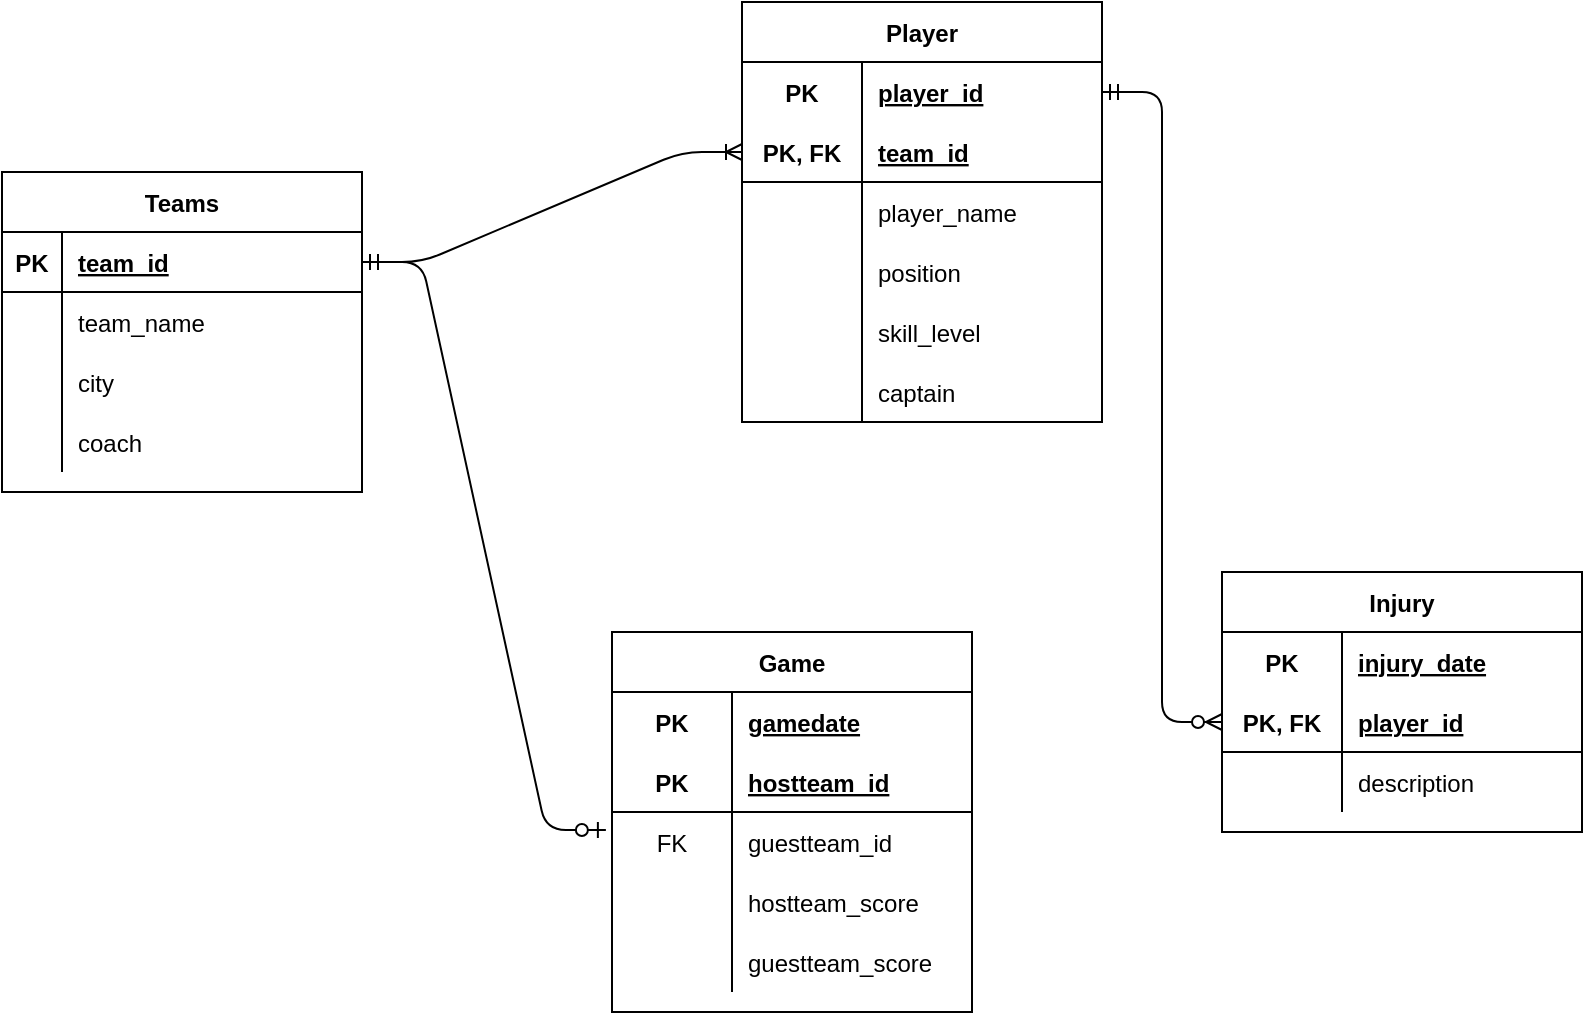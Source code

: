 <mxfile version="13.7.3" type="device"><diagram id="R2lEEEUBdFMjLlhIrx00" name="Page-1"><mxGraphModel dx="852" dy="494" grid="1" gridSize="10" guides="1" tooltips="1" connect="1" arrows="1" fold="1" page="1" pageScale="1" pageWidth="850" pageHeight="1100" math="0" shadow="0" extFonts="Permanent Marker^https://fonts.googleapis.com/css?family=Permanent+Marker"><root><mxCell id="0"/><mxCell id="1" parent="0"/><mxCell id="wFqKpkFyAmEif27ebf0d-17" value="Player" style="shape=table;startSize=30;container=1;collapsible=1;childLayout=tableLayout;fixedRows=1;rowLines=0;fontStyle=1;align=center;resizeLast=1;" parent="1" vertex="1"><mxGeometry x="400" y="265" width="180" height="210" as="geometry"/></mxCell><mxCell id="wFqKpkFyAmEif27ebf0d-18" value="" style="shape=partialRectangle;collapsible=0;dropTarget=0;pointerEvents=0;fillColor=none;top=0;left=0;bottom=0;right=0;points=[[0,0.5],[1,0.5]];portConstraint=eastwest;" parent="wFqKpkFyAmEif27ebf0d-17" vertex="1"><mxGeometry y="30" width="180" height="30" as="geometry"/></mxCell><mxCell id="wFqKpkFyAmEif27ebf0d-19" value="PK" style="shape=partialRectangle;connectable=0;fillColor=none;top=0;left=0;bottom=0;right=0;fontStyle=1;overflow=hidden;" parent="wFqKpkFyAmEif27ebf0d-18" vertex="1"><mxGeometry width="60" height="30" as="geometry"/></mxCell><mxCell id="wFqKpkFyAmEif27ebf0d-20" value="player_id" style="shape=partialRectangle;connectable=0;fillColor=none;top=0;left=0;bottom=0;right=0;align=left;spacingLeft=6;fontStyle=5;overflow=hidden;" parent="wFqKpkFyAmEif27ebf0d-18" vertex="1"><mxGeometry x="60" width="120" height="30" as="geometry"/></mxCell><mxCell id="wFqKpkFyAmEif27ebf0d-21" value="" style="shape=partialRectangle;collapsible=0;dropTarget=0;pointerEvents=0;fillColor=none;top=0;left=0;bottom=1;right=0;points=[[0,0.5],[1,0.5]];portConstraint=eastwest;" parent="wFqKpkFyAmEif27ebf0d-17" vertex="1"><mxGeometry y="60" width="180" height="30" as="geometry"/></mxCell><mxCell id="wFqKpkFyAmEif27ebf0d-22" value="PK, FK" style="shape=partialRectangle;connectable=0;fillColor=none;top=0;left=0;bottom=0;right=0;fontStyle=1;overflow=hidden;" parent="wFqKpkFyAmEif27ebf0d-21" vertex="1"><mxGeometry width="60" height="30" as="geometry"/></mxCell><mxCell id="wFqKpkFyAmEif27ebf0d-23" value="team_id" style="shape=partialRectangle;connectable=0;fillColor=none;top=0;left=0;bottom=0;right=0;align=left;spacingLeft=6;fontStyle=5;overflow=hidden;" parent="wFqKpkFyAmEif27ebf0d-21" vertex="1"><mxGeometry x="60" width="120" height="30" as="geometry"/></mxCell><mxCell id="wFqKpkFyAmEif27ebf0d-24" value="" style="shape=partialRectangle;collapsible=0;dropTarget=0;pointerEvents=0;fillColor=none;top=0;left=0;bottom=0;right=0;points=[[0,0.5],[1,0.5]];portConstraint=eastwest;" parent="wFqKpkFyAmEif27ebf0d-17" vertex="1"><mxGeometry y="90" width="180" height="30" as="geometry"/></mxCell><mxCell id="wFqKpkFyAmEif27ebf0d-25" value="" style="shape=partialRectangle;connectable=0;fillColor=none;top=0;left=0;bottom=0;right=0;editable=1;overflow=hidden;" parent="wFqKpkFyAmEif27ebf0d-24" vertex="1"><mxGeometry width="60" height="30" as="geometry"/></mxCell><mxCell id="wFqKpkFyAmEif27ebf0d-26" value="player_name" style="shape=partialRectangle;connectable=0;fillColor=none;top=0;left=0;bottom=0;right=0;align=left;spacingLeft=6;overflow=hidden;" parent="wFqKpkFyAmEif27ebf0d-24" vertex="1"><mxGeometry x="60" width="120" height="30" as="geometry"/></mxCell><mxCell id="wFqKpkFyAmEif27ebf0d-27" value="" style="shape=partialRectangle;collapsible=0;dropTarget=0;pointerEvents=0;fillColor=none;top=0;left=0;bottom=0;right=0;points=[[0,0.5],[1,0.5]];portConstraint=eastwest;" parent="wFqKpkFyAmEif27ebf0d-17" vertex="1"><mxGeometry y="120" width="180" height="30" as="geometry"/></mxCell><mxCell id="wFqKpkFyAmEif27ebf0d-28" value="" style="shape=partialRectangle;connectable=0;fillColor=none;top=0;left=0;bottom=0;right=0;editable=1;overflow=hidden;" parent="wFqKpkFyAmEif27ebf0d-27" vertex="1"><mxGeometry width="60" height="30" as="geometry"/></mxCell><mxCell id="wFqKpkFyAmEif27ebf0d-29" value="position" style="shape=partialRectangle;connectable=0;fillColor=none;top=0;left=0;bottom=0;right=0;align=left;spacingLeft=6;overflow=hidden;" parent="wFqKpkFyAmEif27ebf0d-27" vertex="1"><mxGeometry x="60" width="120" height="30" as="geometry"/></mxCell><mxCell id="wFqKpkFyAmEif27ebf0d-30" value="" style="shape=partialRectangle;collapsible=0;dropTarget=0;pointerEvents=0;fillColor=none;top=0;left=0;bottom=0;right=0;points=[[0,0.5],[1,0.5]];portConstraint=eastwest;" parent="wFqKpkFyAmEif27ebf0d-17" vertex="1"><mxGeometry y="150" width="180" height="30" as="geometry"/></mxCell><mxCell id="wFqKpkFyAmEif27ebf0d-31" value="" style="shape=partialRectangle;connectable=0;fillColor=none;top=0;left=0;bottom=0;right=0;editable=1;overflow=hidden;" parent="wFqKpkFyAmEif27ebf0d-30" vertex="1"><mxGeometry width="60" height="30" as="geometry"/></mxCell><mxCell id="wFqKpkFyAmEif27ebf0d-32" value="skill_level" style="shape=partialRectangle;connectable=0;fillColor=none;top=0;left=0;bottom=0;right=0;align=left;spacingLeft=6;overflow=hidden;" parent="wFqKpkFyAmEif27ebf0d-30" vertex="1"><mxGeometry x="60" width="120" height="30" as="geometry"/></mxCell><mxCell id="wFqKpkFyAmEif27ebf0d-33" value="" style="shape=partialRectangle;collapsible=0;dropTarget=0;pointerEvents=0;fillColor=none;top=0;left=0;bottom=0;right=0;points=[[0,0.5],[1,0.5]];portConstraint=eastwest;" parent="wFqKpkFyAmEif27ebf0d-17" vertex="1"><mxGeometry y="180" width="180" height="30" as="geometry"/></mxCell><mxCell id="wFqKpkFyAmEif27ebf0d-34" value="" style="shape=partialRectangle;connectable=0;fillColor=none;top=0;left=0;bottom=0;right=0;editable=1;overflow=hidden;" parent="wFqKpkFyAmEif27ebf0d-33" vertex="1"><mxGeometry width="60" height="30" as="geometry"/></mxCell><mxCell id="wFqKpkFyAmEif27ebf0d-35" value="captain" style="shape=partialRectangle;connectable=0;fillColor=none;top=0;left=0;bottom=0;right=0;align=left;spacingLeft=6;overflow=hidden;" parent="wFqKpkFyAmEif27ebf0d-33" vertex="1"><mxGeometry x="60" width="120" height="30" as="geometry"/></mxCell><mxCell id="wFqKpkFyAmEif27ebf0d-55" value="" style="edgeStyle=entityRelationEdgeStyle;fontSize=12;html=1;endArrow=ERoneToMany;startArrow=ERmandOne;exitX=1;exitY=0.5;exitDx=0;exitDy=0;entryX=0;entryY=0.5;entryDx=0;entryDy=0;" parent="1" source="wFqKpkFyAmEif27ebf0d-2" target="wFqKpkFyAmEif27ebf0d-21" edge="1"><mxGeometry width="100" height="100" relative="1" as="geometry"><mxPoint x="280" y="380" as="sourcePoint"/><mxPoint x="380" y="280" as="targetPoint"/></mxGeometry></mxCell><mxCell id="wFqKpkFyAmEif27ebf0d-1" value="Teams" style="shape=table;startSize=30;container=1;collapsible=1;childLayout=tableLayout;fixedRows=1;rowLines=0;fontStyle=1;align=center;resizeLast=1;" parent="1" vertex="1"><mxGeometry x="30" y="350" width="180" height="160" as="geometry"/></mxCell><mxCell id="wFqKpkFyAmEif27ebf0d-2" value="" style="shape=partialRectangle;collapsible=0;dropTarget=0;pointerEvents=0;fillColor=none;top=0;left=0;bottom=1;right=0;points=[[0,0.5],[1,0.5]];portConstraint=eastwest;" parent="wFqKpkFyAmEif27ebf0d-1" vertex="1"><mxGeometry y="30" width="180" height="30" as="geometry"/></mxCell><mxCell id="wFqKpkFyAmEif27ebf0d-3" value="PK" style="shape=partialRectangle;connectable=0;fillColor=none;top=0;left=0;bottom=0;right=0;fontStyle=1;overflow=hidden;" parent="wFqKpkFyAmEif27ebf0d-2" vertex="1"><mxGeometry width="30" height="30" as="geometry"/></mxCell><mxCell id="wFqKpkFyAmEif27ebf0d-4" value="team_id" style="shape=partialRectangle;connectable=0;fillColor=none;top=0;left=0;bottom=0;right=0;align=left;spacingLeft=6;fontStyle=5;overflow=hidden;" parent="wFqKpkFyAmEif27ebf0d-2" vertex="1"><mxGeometry x="30" width="150" height="30" as="geometry"/></mxCell><mxCell id="wFqKpkFyAmEif27ebf0d-5" value="" style="shape=partialRectangle;collapsible=0;dropTarget=0;pointerEvents=0;fillColor=none;top=0;left=0;bottom=0;right=0;points=[[0,0.5],[1,0.5]];portConstraint=eastwest;" parent="wFqKpkFyAmEif27ebf0d-1" vertex="1"><mxGeometry y="60" width="180" height="30" as="geometry"/></mxCell><mxCell id="wFqKpkFyAmEif27ebf0d-6" value="" style="shape=partialRectangle;connectable=0;fillColor=none;top=0;left=0;bottom=0;right=0;editable=1;overflow=hidden;" parent="wFqKpkFyAmEif27ebf0d-5" vertex="1"><mxGeometry width="30" height="30" as="geometry"/></mxCell><mxCell id="wFqKpkFyAmEif27ebf0d-7" value="team_name" style="shape=partialRectangle;connectable=0;fillColor=none;top=0;left=0;bottom=0;right=0;align=left;spacingLeft=6;overflow=hidden;" parent="wFqKpkFyAmEif27ebf0d-5" vertex="1"><mxGeometry x="30" width="150" height="30" as="geometry"/></mxCell><mxCell id="wFqKpkFyAmEif27ebf0d-8" value="" style="shape=partialRectangle;collapsible=0;dropTarget=0;pointerEvents=0;fillColor=none;top=0;left=0;bottom=0;right=0;points=[[0,0.5],[1,0.5]];portConstraint=eastwest;" parent="wFqKpkFyAmEif27ebf0d-1" vertex="1"><mxGeometry y="90" width="180" height="30" as="geometry"/></mxCell><mxCell id="wFqKpkFyAmEif27ebf0d-9" value="" style="shape=partialRectangle;connectable=0;fillColor=none;top=0;left=0;bottom=0;right=0;editable=1;overflow=hidden;" parent="wFqKpkFyAmEif27ebf0d-8" vertex="1"><mxGeometry width="30" height="30" as="geometry"/></mxCell><mxCell id="wFqKpkFyAmEif27ebf0d-10" value="city" style="shape=partialRectangle;connectable=0;fillColor=none;top=0;left=0;bottom=0;right=0;align=left;spacingLeft=6;overflow=hidden;" parent="wFqKpkFyAmEif27ebf0d-8" vertex="1"><mxGeometry x="30" width="150" height="30" as="geometry"/></mxCell><mxCell id="wFqKpkFyAmEif27ebf0d-14" value="" style="shape=partialRectangle;collapsible=0;dropTarget=0;pointerEvents=0;fillColor=none;top=0;left=0;bottom=0;right=0;points=[[0,0.5],[1,0.5]];portConstraint=eastwest;" parent="wFqKpkFyAmEif27ebf0d-1" vertex="1"><mxGeometry y="120" width="180" height="30" as="geometry"/></mxCell><mxCell id="wFqKpkFyAmEif27ebf0d-15" value="" style="shape=partialRectangle;connectable=0;fillColor=none;top=0;left=0;bottom=0;right=0;editable=1;overflow=hidden;" parent="wFqKpkFyAmEif27ebf0d-14" vertex="1"><mxGeometry width="30" height="30" as="geometry"/></mxCell><mxCell id="wFqKpkFyAmEif27ebf0d-16" value="coach" style="shape=partialRectangle;connectable=0;fillColor=none;top=0;left=0;bottom=0;right=0;align=left;spacingLeft=6;overflow=hidden;" parent="wFqKpkFyAmEif27ebf0d-14" vertex="1"><mxGeometry x="30" width="150" height="30" as="geometry"/></mxCell><mxCell id="MnrfqJPDKsDkybsHY0hG-20" value="" style="edgeStyle=entityRelationEdgeStyle;fontSize=12;html=1;endArrow=ERzeroToOne;startArrow=ERmandOne;exitX=1;exitY=0.5;exitDx=0;exitDy=0;entryX=-0.017;entryY=0.3;entryDx=0;entryDy=0;entryPerimeter=0;" edge="1" parent="1" source="wFqKpkFyAmEif27ebf0d-2" target="wFqKpkFyAmEif27ebf0d-46"><mxGeometry width="100" height="100" relative="1" as="geometry"><mxPoint x="270" y="530" as="sourcePoint"/><mxPoint x="370" y="430" as="targetPoint"/></mxGeometry></mxCell><mxCell id="MnrfqJPDKsDkybsHY0hG-21" value="" style="edgeStyle=entityRelationEdgeStyle;fontSize=12;html=1;endArrow=ERzeroToMany;startArrow=ERmandOne;exitX=1;exitY=0.5;exitDx=0;exitDy=0;entryX=0;entryY=0.5;entryDx=0;entryDy=0;" edge="1" parent="1" source="wFqKpkFyAmEif27ebf0d-18" target="MnrfqJPDKsDkybsHY0hG-8"><mxGeometry width="100" height="100" relative="1" as="geometry"><mxPoint x="670" y="480" as="sourcePoint"/><mxPoint x="770" y="380" as="targetPoint"/></mxGeometry></mxCell><mxCell id="MnrfqJPDKsDkybsHY0hG-4" value="Injury" style="shape=table;startSize=30;container=1;collapsible=1;childLayout=tableLayout;fixedRows=1;rowLines=0;fontStyle=1;align=center;resizeLast=1;" vertex="1" parent="1"><mxGeometry x="640" y="550" width="180" height="130" as="geometry"/></mxCell><mxCell id="MnrfqJPDKsDkybsHY0hG-5" value="" style="shape=partialRectangle;collapsible=0;dropTarget=0;pointerEvents=0;fillColor=none;top=0;left=0;bottom=0;right=0;points=[[0,0.5],[1,0.5]];portConstraint=eastwest;" vertex="1" parent="MnrfqJPDKsDkybsHY0hG-4"><mxGeometry y="30" width="180" height="30" as="geometry"/></mxCell><mxCell id="MnrfqJPDKsDkybsHY0hG-6" value="PK" style="shape=partialRectangle;connectable=0;fillColor=none;top=0;left=0;bottom=0;right=0;fontStyle=1;overflow=hidden;" vertex="1" parent="MnrfqJPDKsDkybsHY0hG-5"><mxGeometry width="60" height="30" as="geometry"/></mxCell><mxCell id="MnrfqJPDKsDkybsHY0hG-7" value="injury_date" style="shape=partialRectangle;connectable=0;fillColor=none;top=0;left=0;bottom=0;right=0;align=left;spacingLeft=6;fontStyle=5;overflow=hidden;" vertex="1" parent="MnrfqJPDKsDkybsHY0hG-5"><mxGeometry x="60" width="120" height="30" as="geometry"/></mxCell><mxCell id="MnrfqJPDKsDkybsHY0hG-8" value="" style="shape=partialRectangle;collapsible=0;dropTarget=0;pointerEvents=0;fillColor=none;top=0;left=0;bottom=1;right=0;points=[[0,0.5],[1,0.5]];portConstraint=eastwest;" vertex="1" parent="MnrfqJPDKsDkybsHY0hG-4"><mxGeometry y="60" width="180" height="30" as="geometry"/></mxCell><mxCell id="MnrfqJPDKsDkybsHY0hG-9" value="PK, FK" style="shape=partialRectangle;connectable=0;fillColor=none;top=0;left=0;bottom=0;right=0;fontStyle=1;overflow=hidden;" vertex="1" parent="MnrfqJPDKsDkybsHY0hG-8"><mxGeometry width="60" height="30" as="geometry"/></mxCell><mxCell id="MnrfqJPDKsDkybsHY0hG-10" value="player_id" style="shape=partialRectangle;connectable=0;fillColor=none;top=0;left=0;bottom=0;right=0;align=left;spacingLeft=6;fontStyle=5;overflow=hidden;" vertex="1" parent="MnrfqJPDKsDkybsHY0hG-8"><mxGeometry x="60" width="120" height="30" as="geometry"/></mxCell><mxCell id="MnrfqJPDKsDkybsHY0hG-11" value="" style="shape=partialRectangle;collapsible=0;dropTarget=0;pointerEvents=0;fillColor=none;top=0;left=0;bottom=0;right=0;points=[[0,0.5],[1,0.5]];portConstraint=eastwest;" vertex="1" parent="MnrfqJPDKsDkybsHY0hG-4"><mxGeometry y="90" width="180" height="30" as="geometry"/></mxCell><mxCell id="MnrfqJPDKsDkybsHY0hG-12" value="" style="shape=partialRectangle;connectable=0;fillColor=none;top=0;left=0;bottom=0;right=0;editable=1;overflow=hidden;" vertex="1" parent="MnrfqJPDKsDkybsHY0hG-11"><mxGeometry width="60" height="30" as="geometry"/></mxCell><mxCell id="MnrfqJPDKsDkybsHY0hG-13" value="description" style="shape=partialRectangle;connectable=0;fillColor=none;top=0;left=0;bottom=0;right=0;align=left;spacingLeft=6;overflow=hidden;" vertex="1" parent="MnrfqJPDKsDkybsHY0hG-11"><mxGeometry x="60" width="120" height="30" as="geometry"/></mxCell><mxCell id="wFqKpkFyAmEif27ebf0d-36" value="Game" style="shape=table;startSize=30;container=1;collapsible=1;childLayout=tableLayout;fixedRows=1;rowLines=0;fontStyle=1;align=center;resizeLast=1;" parent="1" vertex="1"><mxGeometry x="335" y="580" width="180" height="190" as="geometry"/></mxCell><mxCell id="wFqKpkFyAmEif27ebf0d-37" value="" style="shape=partialRectangle;collapsible=0;dropTarget=0;pointerEvents=0;fillColor=none;top=0;left=0;bottom=0;right=0;points=[[0,0.5],[1,0.5]];portConstraint=eastwest;" parent="wFqKpkFyAmEif27ebf0d-36" vertex="1"><mxGeometry y="30" width="180" height="30" as="geometry"/></mxCell><mxCell id="wFqKpkFyAmEif27ebf0d-38" value="PK" style="shape=partialRectangle;connectable=0;fillColor=none;top=0;left=0;bottom=0;right=0;fontStyle=1;overflow=hidden;" parent="wFqKpkFyAmEif27ebf0d-37" vertex="1"><mxGeometry width="60" height="30" as="geometry"/></mxCell><mxCell id="wFqKpkFyAmEif27ebf0d-39" value="gamedate" style="shape=partialRectangle;connectable=0;fillColor=none;top=0;left=0;bottom=0;right=0;align=left;spacingLeft=6;fontStyle=5;overflow=hidden;" parent="wFqKpkFyAmEif27ebf0d-37" vertex="1"><mxGeometry x="60" width="120" height="30" as="geometry"/></mxCell><mxCell id="wFqKpkFyAmEif27ebf0d-40" value="" style="shape=partialRectangle;collapsible=0;dropTarget=0;pointerEvents=0;fillColor=none;top=0;left=0;bottom=1;right=0;points=[[0,0.5],[1,0.5]];portConstraint=eastwest;" parent="wFqKpkFyAmEif27ebf0d-36" vertex="1"><mxGeometry y="60" width="180" height="30" as="geometry"/></mxCell><mxCell id="wFqKpkFyAmEif27ebf0d-41" value="PK" style="shape=partialRectangle;connectable=0;fillColor=none;top=0;left=0;bottom=0;right=0;fontStyle=1;overflow=hidden;" parent="wFqKpkFyAmEif27ebf0d-40" vertex="1"><mxGeometry width="60" height="30" as="geometry"/></mxCell><mxCell id="wFqKpkFyAmEif27ebf0d-42" value="hostteam_id" style="shape=partialRectangle;connectable=0;fillColor=none;top=0;left=0;bottom=0;right=0;align=left;spacingLeft=6;fontStyle=5;overflow=hidden;" parent="wFqKpkFyAmEif27ebf0d-40" vertex="1"><mxGeometry x="60" width="120" height="30" as="geometry"/></mxCell><mxCell id="wFqKpkFyAmEif27ebf0d-46" value="" style="shape=partialRectangle;collapsible=0;dropTarget=0;pointerEvents=0;fillColor=none;top=0;left=0;bottom=0;right=0;points=[[0,0.5],[1,0.5]];portConstraint=eastwest;" parent="wFqKpkFyAmEif27ebf0d-36" vertex="1"><mxGeometry y="90" width="180" height="30" as="geometry"/></mxCell><mxCell id="wFqKpkFyAmEif27ebf0d-47" value="FK" style="shape=partialRectangle;connectable=0;fillColor=none;top=0;left=0;bottom=0;right=0;editable=1;overflow=hidden;" parent="wFqKpkFyAmEif27ebf0d-46" vertex="1"><mxGeometry width="60" height="30" as="geometry"/></mxCell><mxCell id="wFqKpkFyAmEif27ebf0d-48" value="guestteam_id" style="shape=partialRectangle;connectable=0;fillColor=none;top=0;left=0;bottom=0;right=0;align=left;spacingLeft=6;overflow=hidden;" parent="wFqKpkFyAmEif27ebf0d-46" vertex="1"><mxGeometry x="60" width="120" height="30" as="geometry"/></mxCell><mxCell id="wFqKpkFyAmEif27ebf0d-52" value="" style="shape=partialRectangle;collapsible=0;dropTarget=0;pointerEvents=0;fillColor=none;top=0;left=0;bottom=0;right=0;points=[[0,0.5],[1,0.5]];portConstraint=eastwest;" parent="wFqKpkFyAmEif27ebf0d-36" vertex="1"><mxGeometry y="120" width="180" height="30" as="geometry"/></mxCell><mxCell id="wFqKpkFyAmEif27ebf0d-53" value="" style="shape=partialRectangle;connectable=0;fillColor=none;top=0;left=0;bottom=0;right=0;editable=1;overflow=hidden;" parent="wFqKpkFyAmEif27ebf0d-52" vertex="1"><mxGeometry width="60" height="30" as="geometry"/></mxCell><mxCell id="wFqKpkFyAmEif27ebf0d-54" value="hostteam_score" style="shape=partialRectangle;connectable=0;fillColor=none;top=0;left=0;bottom=0;right=0;align=left;spacingLeft=6;overflow=hidden;" parent="wFqKpkFyAmEif27ebf0d-52" vertex="1"><mxGeometry x="60" width="120" height="30" as="geometry"/></mxCell><mxCell id="MnrfqJPDKsDkybsHY0hG-17" value="" style="shape=partialRectangle;collapsible=0;dropTarget=0;pointerEvents=0;fillColor=none;top=0;left=0;bottom=0;right=0;points=[[0,0.5],[1,0.5]];portConstraint=eastwest;" vertex="1" parent="wFqKpkFyAmEif27ebf0d-36"><mxGeometry y="150" width="180" height="30" as="geometry"/></mxCell><mxCell id="MnrfqJPDKsDkybsHY0hG-18" value="" style="shape=partialRectangle;connectable=0;fillColor=none;top=0;left=0;bottom=0;right=0;editable=1;overflow=hidden;" vertex="1" parent="MnrfqJPDKsDkybsHY0hG-17"><mxGeometry width="60" height="30" as="geometry"/></mxCell><mxCell id="MnrfqJPDKsDkybsHY0hG-19" value="guestteam_score" style="shape=partialRectangle;connectable=0;fillColor=none;top=0;left=0;bottom=0;right=0;align=left;spacingLeft=6;overflow=hidden;" vertex="1" parent="MnrfqJPDKsDkybsHY0hG-17"><mxGeometry x="60" width="120" height="30" as="geometry"/></mxCell></root></mxGraphModel></diagram></mxfile>